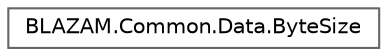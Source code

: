 digraph "Graphical Class Hierarchy"
{
 // LATEX_PDF_SIZE
  bgcolor="transparent";
  edge [fontname=Helvetica,fontsize=10,labelfontname=Helvetica,labelfontsize=10];
  node [fontname=Helvetica,fontsize=10,shape=box,height=0.2,width=0.4];
  rankdir="LR";
  Node0 [id="Node000000",label="BLAZAM.Common.Data.ByteSize",height=0.2,width=0.4,color="grey40", fillcolor="white", style="filled",URL="$class_b_l_a_z_a_m_1_1_common_1_1_data_1_1_byte_size.html",tooltip=" "];
}
